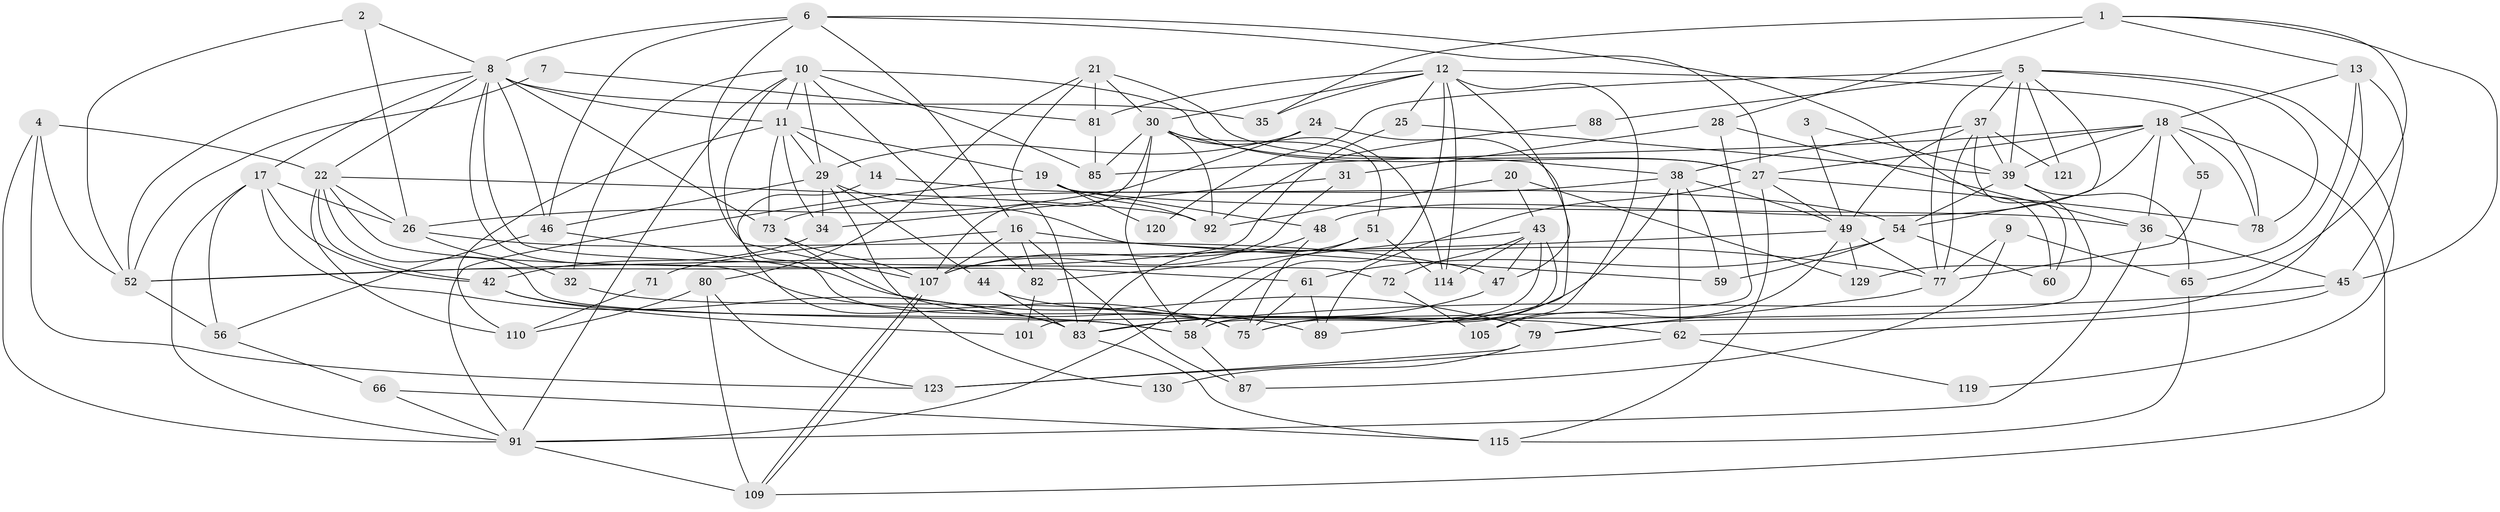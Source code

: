 // original degree distribution, {4: 0.3, 3: 0.2923076923076923, 2: 0.1076923076923077, 7: 0.06153846153846154, 6: 0.08461538461538462, 5: 0.15384615384615385}
// Generated by graph-tools (version 1.1) at 2025/11/02/27/25 16:11:18]
// undirected, 86 vertices, 210 edges
graph export_dot {
graph [start="1"]
  node [color=gray90,style=filled];
  1 [super="+50"];
  2;
  3;
  4;
  5 [super="+96"];
  6 [super="+111"];
  7;
  8 [super="+41"];
  9;
  10 [super="+15"];
  11 [super="+40"];
  12 [super="+23"];
  13 [super="+33"];
  14;
  16 [super="+108"];
  17 [super="+53"];
  18 [super="+64"];
  19 [super="+126"];
  20;
  21 [super="+99"];
  22 [super="+98"];
  24;
  25;
  26 [super="+102"];
  27 [super="+76"];
  28 [super="+94"];
  29 [super="+57"];
  30 [super="+68"];
  31;
  32;
  34 [super="+74"];
  35;
  36 [super="+67"];
  37 [super="+93"];
  38 [super="+70"];
  39 [super="+95"];
  42 [super="+63"];
  43 [super="+103"];
  44;
  45;
  46 [super="+90"];
  47 [super="+127"];
  48;
  49 [super="+112"];
  51 [super="+97"];
  52 [super="+104"];
  54 [super="+84"];
  55;
  56;
  58 [super="+124"];
  59;
  60;
  61 [super="+118"];
  62 [super="+69"];
  65;
  66;
  71;
  72;
  73 [super="+125"];
  75 [super="+100"];
  77 [super="+106"];
  78 [super="+122"];
  79;
  80;
  81;
  82;
  83 [super="+86"];
  85 [super="+113"];
  87;
  88;
  89;
  91 [super="+117"];
  92 [super="+128"];
  101;
  105;
  107 [super="+116"];
  109;
  110;
  114;
  115;
  119;
  120;
  121;
  123;
  129;
  130;
  1 -- 35;
  1 -- 13;
  1 -- 28 [weight=2];
  1 -- 65;
  1 -- 45;
  2 -- 52;
  2 -- 26;
  2 -- 8;
  3 -- 49;
  3 -- 39;
  4 -- 91;
  4 -- 123;
  4 -- 22;
  4 -- 52;
  5 -- 77;
  5 -- 88;
  5 -- 119;
  5 -- 39;
  5 -- 78;
  5 -- 120;
  5 -- 121;
  5 -- 37;
  5 -- 54;
  6 -- 27;
  6 -- 16;
  6 -- 8;
  6 -- 107;
  6 -- 60;
  6 -- 46;
  7 -- 81;
  7 -- 52;
  8 -- 11;
  8 -- 35;
  8 -- 72;
  8 -- 52;
  8 -- 73;
  8 -- 46;
  8 -- 22;
  8 -- 75;
  8 -- 17;
  9 -- 77;
  9 -- 65;
  9 -- 87;
  10 -- 29;
  10 -- 91;
  10 -- 32;
  10 -- 82;
  10 -- 85;
  10 -- 27;
  10 -- 11;
  10 -- 75;
  11 -- 73;
  11 -- 110;
  11 -- 14;
  11 -- 29;
  11 -- 34;
  11 -- 19;
  12 -- 114;
  12 -- 105;
  12 -- 58;
  12 -- 81;
  12 -- 35;
  12 -- 30;
  12 -- 25;
  12 -- 78;
  12 -- 47;
  13 -- 79;
  13 -- 129;
  13 -- 18;
  13 -- 45;
  14 -- 83;
  14 -- 54;
  16 -- 87;
  16 -- 71;
  16 -- 82;
  16 -- 77;
  16 -- 107;
  17 -- 56;
  17 -- 42;
  17 -- 83;
  17 -- 26;
  17 -- 91;
  18 -- 48;
  18 -- 39;
  18 -- 78;
  18 -- 27;
  18 -- 55;
  18 -- 109;
  18 -- 36;
  18 -- 85;
  19 -- 48;
  19 -- 120;
  19 -- 91;
  19 -- 36;
  19 -- 92;
  20 -- 129;
  20 -- 92;
  20 -- 43;
  21 -- 80;
  21 -- 30;
  21 -- 27;
  21 -- 81;
  21 -- 83;
  22 -- 26;
  22 -- 58 [weight=2];
  22 -- 42 [weight=2];
  22 -- 110;
  22 -- 92;
  22 -- 61;
  24 -- 89;
  24 -- 29;
  24 -- 26;
  25 -- 39;
  25 -- 52;
  26 -- 32;
  26 -- 47;
  27 -- 89;
  27 -- 115;
  27 -- 49;
  27 -- 78;
  28 -- 101;
  28 -- 31;
  28 -- 36;
  29 -- 46;
  29 -- 130;
  29 -- 59;
  29 -- 44;
  29 -- 34;
  30 -- 107;
  30 -- 51;
  30 -- 85;
  30 -- 114;
  30 -- 92;
  30 -- 38;
  30 -- 58;
  31 -- 34;
  31 -- 107;
  32 -- 75;
  34 -- 42;
  36 -- 45;
  36 -- 91;
  37 -- 60;
  37 -- 121;
  37 -- 38;
  37 -- 49;
  37 -- 39;
  37 -- 77;
  38 -- 75;
  38 -- 49;
  38 -- 62;
  38 -- 59;
  38 -- 73;
  39 -- 65;
  39 -- 54;
  39 -- 58;
  42 -- 58;
  42 -- 101;
  43 -- 75;
  43 -- 82;
  43 -- 114;
  43 -- 72;
  43 -- 47;
  43 -- 58;
  44 -- 83;
  44 -- 62;
  45 -- 62;
  45 -- 83;
  46 -- 79;
  46 -- 56;
  47 -- 83;
  48 -- 107;
  48 -- 75;
  49 -- 52;
  49 -- 105;
  49 -- 129;
  49 -- 77;
  51 -- 91;
  51 -- 114;
  51 -- 83;
  52 -- 56;
  54 -- 60;
  54 -- 59;
  54 -- 61;
  55 -- 77;
  56 -- 66;
  58 -- 87;
  61 -- 89;
  61 -- 75;
  62 -- 123;
  62 -- 119;
  65 -- 115;
  66 -- 115;
  66 -- 91;
  71 -- 110;
  72 -- 105;
  73 -- 89;
  73 -- 107;
  77 -- 79;
  79 -- 123;
  79 -- 130;
  80 -- 110;
  80 -- 109;
  80 -- 123;
  81 -- 85;
  82 -- 101;
  83 -- 115;
  88 -- 92;
  91 -- 109;
  107 -- 109;
  107 -- 109;
}

